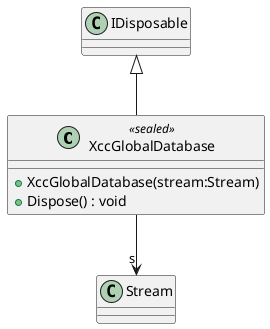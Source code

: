 @startuml
class XccGlobalDatabase <<sealed>> {
    + XccGlobalDatabase(stream:Stream)
    + Dispose() : void
}
IDisposable <|-- XccGlobalDatabase
XccGlobalDatabase --> "s" Stream
@enduml
